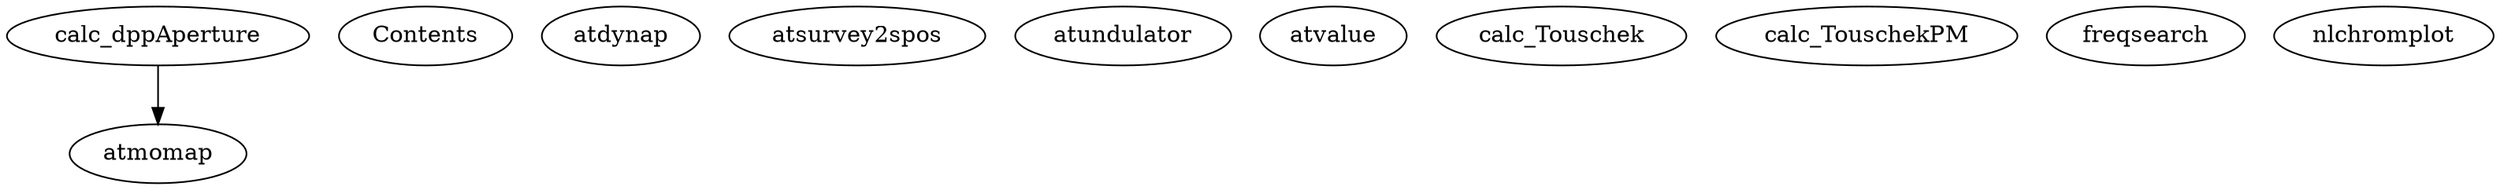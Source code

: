 /* Created by mdot for Matlab */
digraph m2html {
  calc_dppAperture -> atmomap;

  Contents [URL="Contents.html"];
  atdynap [URL="atdynap.html"];
  atmomap [URL="atmomap.html"];
  atsurvey2spos [URL="atsurvey2spos.html"];
  atundulator [URL="atundulator.html"];
  atvalue [URL="atvalue.html"];
  calc_Touschek [URL="calc_Touschek.html"];
  calc_TouschekPM [URL="calc_TouschekPM.html"];
  calc_dppAperture [URL="calc_dppAperture.html"];
  freqsearch [URL="freqsearch.html"];
  nlchromplot [URL="nlchromplot.html"];
}